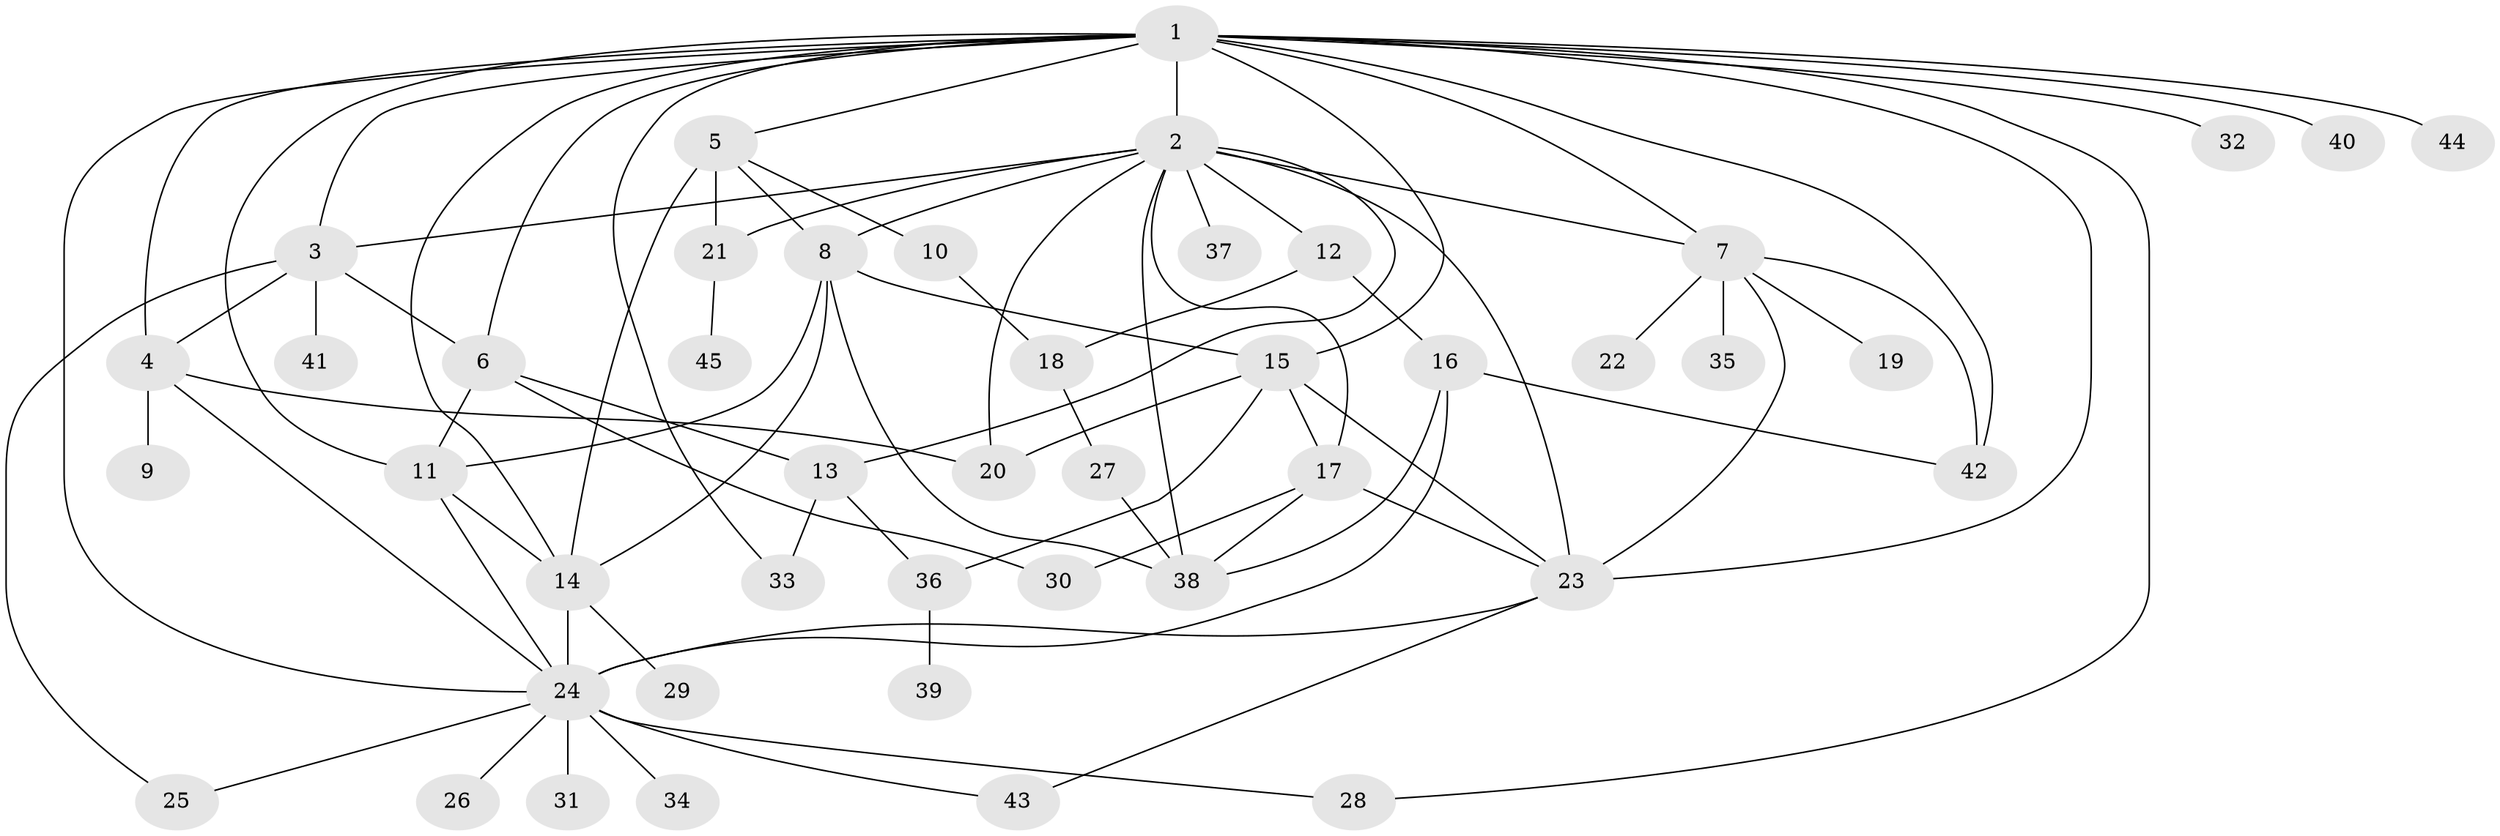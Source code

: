 // original degree distribution, {20: 0.011235955056179775, 8: 0.0449438202247191, 5: 0.056179775280898875, 7: 0.011235955056179775, 9: 0.011235955056179775, 3: 0.1797752808988764, 1: 0.4157303370786517, 2: 0.16853932584269662, 4: 0.056179775280898875, 12: 0.011235955056179775, 6: 0.02247191011235955, 14: 0.011235955056179775}
// Generated by graph-tools (version 1.1) at 2025/50/03/04/25 22:50:30]
// undirected, 45 vertices, 82 edges
graph export_dot {
  node [color=gray90,style=filled];
  1;
  2;
  3;
  4;
  5;
  6;
  7;
  8;
  9;
  10;
  11;
  12;
  13;
  14;
  15;
  16;
  17;
  18;
  19;
  20;
  21;
  22;
  23;
  24;
  25;
  26;
  27;
  28;
  29;
  30;
  31;
  32;
  33;
  34;
  35;
  36;
  37;
  38;
  39;
  40;
  41;
  42;
  43;
  44;
  45;
  1 -- 2 [weight=2.0];
  1 -- 3 [weight=1.0];
  1 -- 4 [weight=1.0];
  1 -- 5 [weight=1.0];
  1 -- 6 [weight=1.0];
  1 -- 7 [weight=1.0];
  1 -- 11 [weight=1.0];
  1 -- 14 [weight=1.0];
  1 -- 15 [weight=1.0];
  1 -- 23 [weight=2.0];
  1 -- 24 [weight=1.0];
  1 -- 28 [weight=1.0];
  1 -- 32 [weight=1.0];
  1 -- 33 [weight=1.0];
  1 -- 40 [weight=1.0];
  1 -- 42 [weight=1.0];
  1 -- 44 [weight=1.0];
  2 -- 3 [weight=1.0];
  2 -- 7 [weight=1.0];
  2 -- 8 [weight=1.0];
  2 -- 12 [weight=2.0];
  2 -- 13 [weight=1.0];
  2 -- 17 [weight=1.0];
  2 -- 20 [weight=1.0];
  2 -- 21 [weight=2.0];
  2 -- 23 [weight=1.0];
  2 -- 37 [weight=1.0];
  2 -- 38 [weight=1.0];
  3 -- 4 [weight=1.0];
  3 -- 6 [weight=1.0];
  3 -- 25 [weight=1.0];
  3 -- 41 [weight=1.0];
  4 -- 9 [weight=2.0];
  4 -- 20 [weight=1.0];
  4 -- 24 [weight=1.0];
  5 -- 8 [weight=1.0];
  5 -- 10 [weight=1.0];
  5 -- 14 [weight=3.0];
  5 -- 21 [weight=1.0];
  6 -- 11 [weight=3.0];
  6 -- 13 [weight=1.0];
  6 -- 30 [weight=1.0];
  7 -- 19 [weight=1.0];
  7 -- 22 [weight=1.0];
  7 -- 23 [weight=1.0];
  7 -- 35 [weight=1.0];
  7 -- 42 [weight=1.0];
  8 -- 11 [weight=1.0];
  8 -- 14 [weight=1.0];
  8 -- 15 [weight=2.0];
  8 -- 38 [weight=1.0];
  10 -- 18 [weight=1.0];
  11 -- 14 [weight=1.0];
  11 -- 24 [weight=1.0];
  12 -- 16 [weight=1.0];
  12 -- 18 [weight=1.0];
  13 -- 33 [weight=1.0];
  13 -- 36 [weight=1.0];
  14 -- 24 [weight=1.0];
  14 -- 29 [weight=1.0];
  15 -- 17 [weight=1.0];
  15 -- 20 [weight=5.0];
  15 -- 23 [weight=1.0];
  15 -- 36 [weight=1.0];
  16 -- 24 [weight=2.0];
  16 -- 38 [weight=1.0];
  16 -- 42 [weight=1.0];
  17 -- 23 [weight=1.0];
  17 -- 30 [weight=1.0];
  17 -- 38 [weight=1.0];
  18 -- 27 [weight=3.0];
  21 -- 45 [weight=1.0];
  23 -- 24 [weight=1.0];
  23 -- 43 [weight=1.0];
  24 -- 25 [weight=1.0];
  24 -- 26 [weight=1.0];
  24 -- 28 [weight=1.0];
  24 -- 31 [weight=1.0];
  24 -- 34 [weight=1.0];
  24 -- 43 [weight=1.0];
  27 -- 38 [weight=1.0];
  36 -- 39 [weight=1.0];
}
